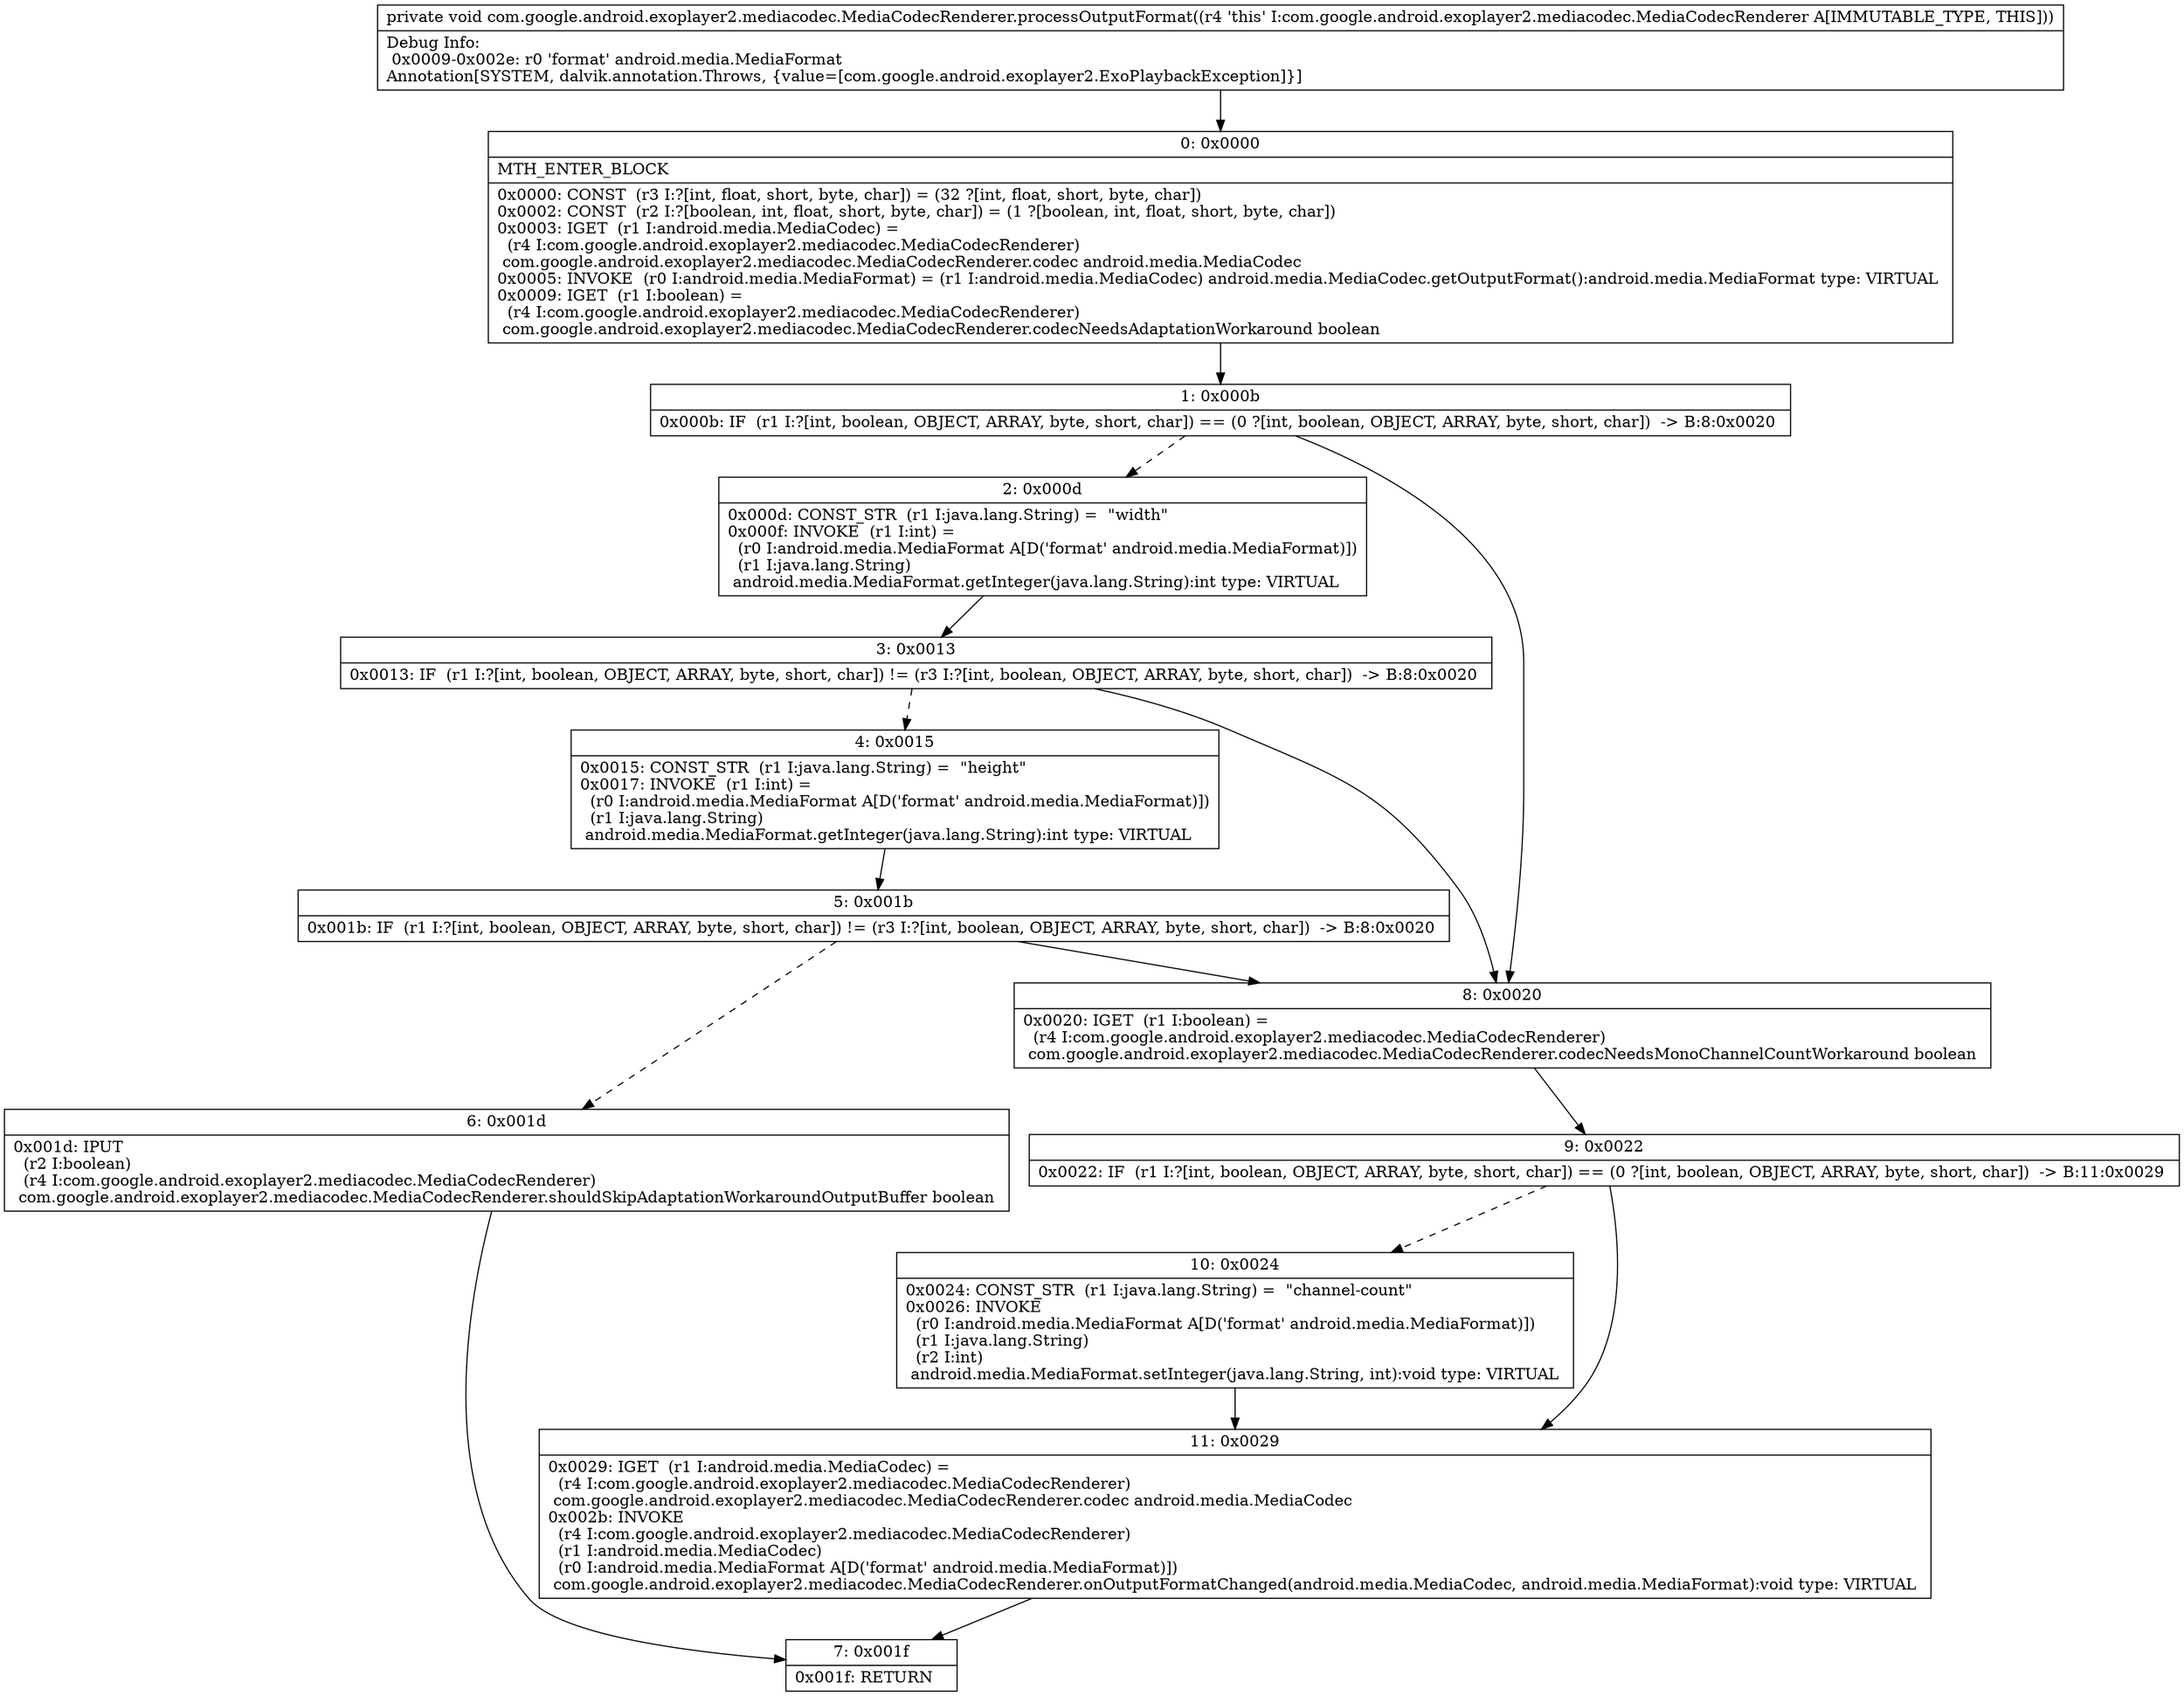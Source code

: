 digraph "CFG forcom.google.android.exoplayer2.mediacodec.MediaCodecRenderer.processOutputFormat()V" {
Node_0 [shape=record,label="{0\:\ 0x0000|MTH_ENTER_BLOCK\l|0x0000: CONST  (r3 I:?[int, float, short, byte, char]) = (32 ?[int, float, short, byte, char]) \l0x0002: CONST  (r2 I:?[boolean, int, float, short, byte, char]) = (1 ?[boolean, int, float, short, byte, char]) \l0x0003: IGET  (r1 I:android.media.MediaCodec) = \l  (r4 I:com.google.android.exoplayer2.mediacodec.MediaCodecRenderer)\l com.google.android.exoplayer2.mediacodec.MediaCodecRenderer.codec android.media.MediaCodec \l0x0005: INVOKE  (r0 I:android.media.MediaFormat) = (r1 I:android.media.MediaCodec) android.media.MediaCodec.getOutputFormat():android.media.MediaFormat type: VIRTUAL \l0x0009: IGET  (r1 I:boolean) = \l  (r4 I:com.google.android.exoplayer2.mediacodec.MediaCodecRenderer)\l com.google.android.exoplayer2.mediacodec.MediaCodecRenderer.codecNeedsAdaptationWorkaround boolean \l}"];
Node_1 [shape=record,label="{1\:\ 0x000b|0x000b: IF  (r1 I:?[int, boolean, OBJECT, ARRAY, byte, short, char]) == (0 ?[int, boolean, OBJECT, ARRAY, byte, short, char])  \-\> B:8:0x0020 \l}"];
Node_2 [shape=record,label="{2\:\ 0x000d|0x000d: CONST_STR  (r1 I:java.lang.String) =  \"width\" \l0x000f: INVOKE  (r1 I:int) = \l  (r0 I:android.media.MediaFormat A[D('format' android.media.MediaFormat)])\l  (r1 I:java.lang.String)\l android.media.MediaFormat.getInteger(java.lang.String):int type: VIRTUAL \l}"];
Node_3 [shape=record,label="{3\:\ 0x0013|0x0013: IF  (r1 I:?[int, boolean, OBJECT, ARRAY, byte, short, char]) != (r3 I:?[int, boolean, OBJECT, ARRAY, byte, short, char])  \-\> B:8:0x0020 \l}"];
Node_4 [shape=record,label="{4\:\ 0x0015|0x0015: CONST_STR  (r1 I:java.lang.String) =  \"height\" \l0x0017: INVOKE  (r1 I:int) = \l  (r0 I:android.media.MediaFormat A[D('format' android.media.MediaFormat)])\l  (r1 I:java.lang.String)\l android.media.MediaFormat.getInteger(java.lang.String):int type: VIRTUAL \l}"];
Node_5 [shape=record,label="{5\:\ 0x001b|0x001b: IF  (r1 I:?[int, boolean, OBJECT, ARRAY, byte, short, char]) != (r3 I:?[int, boolean, OBJECT, ARRAY, byte, short, char])  \-\> B:8:0x0020 \l}"];
Node_6 [shape=record,label="{6\:\ 0x001d|0x001d: IPUT  \l  (r2 I:boolean)\l  (r4 I:com.google.android.exoplayer2.mediacodec.MediaCodecRenderer)\l com.google.android.exoplayer2.mediacodec.MediaCodecRenderer.shouldSkipAdaptationWorkaroundOutputBuffer boolean \l}"];
Node_7 [shape=record,label="{7\:\ 0x001f|0x001f: RETURN   \l}"];
Node_8 [shape=record,label="{8\:\ 0x0020|0x0020: IGET  (r1 I:boolean) = \l  (r4 I:com.google.android.exoplayer2.mediacodec.MediaCodecRenderer)\l com.google.android.exoplayer2.mediacodec.MediaCodecRenderer.codecNeedsMonoChannelCountWorkaround boolean \l}"];
Node_9 [shape=record,label="{9\:\ 0x0022|0x0022: IF  (r1 I:?[int, boolean, OBJECT, ARRAY, byte, short, char]) == (0 ?[int, boolean, OBJECT, ARRAY, byte, short, char])  \-\> B:11:0x0029 \l}"];
Node_10 [shape=record,label="{10\:\ 0x0024|0x0024: CONST_STR  (r1 I:java.lang.String) =  \"channel\-count\" \l0x0026: INVOKE  \l  (r0 I:android.media.MediaFormat A[D('format' android.media.MediaFormat)])\l  (r1 I:java.lang.String)\l  (r2 I:int)\l android.media.MediaFormat.setInteger(java.lang.String, int):void type: VIRTUAL \l}"];
Node_11 [shape=record,label="{11\:\ 0x0029|0x0029: IGET  (r1 I:android.media.MediaCodec) = \l  (r4 I:com.google.android.exoplayer2.mediacodec.MediaCodecRenderer)\l com.google.android.exoplayer2.mediacodec.MediaCodecRenderer.codec android.media.MediaCodec \l0x002b: INVOKE  \l  (r4 I:com.google.android.exoplayer2.mediacodec.MediaCodecRenderer)\l  (r1 I:android.media.MediaCodec)\l  (r0 I:android.media.MediaFormat A[D('format' android.media.MediaFormat)])\l com.google.android.exoplayer2.mediacodec.MediaCodecRenderer.onOutputFormatChanged(android.media.MediaCodec, android.media.MediaFormat):void type: VIRTUAL \l}"];
MethodNode[shape=record,label="{private void com.google.android.exoplayer2.mediacodec.MediaCodecRenderer.processOutputFormat((r4 'this' I:com.google.android.exoplayer2.mediacodec.MediaCodecRenderer A[IMMUTABLE_TYPE, THIS]))  | Debug Info:\l  0x0009\-0x002e: r0 'format' android.media.MediaFormat\lAnnotation[SYSTEM, dalvik.annotation.Throws, \{value=[com.google.android.exoplayer2.ExoPlaybackException]\}]\l}"];
MethodNode -> Node_0;
Node_0 -> Node_1;
Node_1 -> Node_2[style=dashed];
Node_1 -> Node_8;
Node_2 -> Node_3;
Node_3 -> Node_4[style=dashed];
Node_3 -> Node_8;
Node_4 -> Node_5;
Node_5 -> Node_6[style=dashed];
Node_5 -> Node_8;
Node_6 -> Node_7;
Node_8 -> Node_9;
Node_9 -> Node_10[style=dashed];
Node_9 -> Node_11;
Node_10 -> Node_11;
Node_11 -> Node_7;
}


